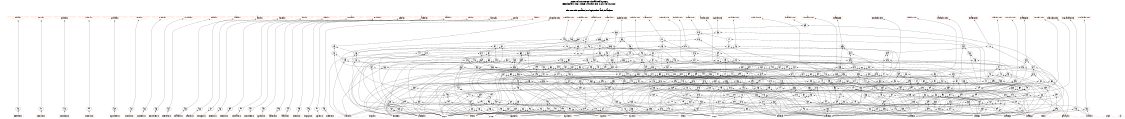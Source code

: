 # Network structure generated by ABC

digraph network {
size = "7.5,10";
center = true;
edge [dir = back];

{
  node [shape = plaintext];
  edge [style = invis];
  LevelTitle1 [label=""];
  LevelTitle2 [label=""];
  Level14 [label = ""];
  Level13 [label = ""];
  Level12 [label = ""];
  Level11 [label = ""];
  Level10 [label = ""];
  Level9 [label = ""];
  Level8 [label = ""];
  Level7 [label = ""];
  Level6 [label = ""];
  Level5 [label = ""];
  Level4 [label = ""];
  Level3 [label = ""];
  Level2 [label = ""];
  Level1 [label = ""];
  Level0 [label = ""];
  LevelTitle1 ->  LevelTitle2 ->  Level14 ->  Level13 ->  Level12 ->  Level11 ->  Level10 ->  Level9 ->  Level8 ->  Level7 ->  Level6 ->  Level5 ->  Level4 ->  Level3 ->  Level2 ->  Level1 ->  Level0;
}

{
  rank = same;
  LevelTitle1;
  title1 [shape=plaintext,
          fontsize=20,
          fontname = "Times-Roman",
          label="Network structure visualized by ABC\nBenchmark \"top\". Time was Thu Oct  8 20:19:13 2020. "
         ];
}

{
  rank = same;
  LevelTitle2;
  title2 [shape=plaintext,
          fontsize=18,
          fontname = "Times-Roman",
          label="The network contains 370 logic nodes and 29 latches.\n"
         ];
}

{
  rank = same;
  Level14;
  Node19 [label = "sefullihs1", shape = invtriangle, color = coral, fillcolor = coral];
  Node20 [label = "newtrhs1", shape = invtriangle, color = coral, fillcolor = coral];
  Node21 [label = "mode2hs1", shape = invtriangle, color = coral, fillcolor = coral];
  Node22 [label = "mode1hs1", shape = invtriangle, color = coral, fillcolor = coral];
  Node23 [label = "tgwhbufhs1", shape = invtriangle, color = coral, fillcolor = coral];
  Node24 [label = "rerttshs1", shape = invtriangle, color = coral, fillcolor = coral];
  Node25 [label = "mode0hs1", shape = invtriangle, color = coral, fillcolor = coral];
  Node26 [label = "rewhbufhs1", shape = invtriangle, color = coral, fillcolor = coral];
  Node27 [label = "sefullohs1", shape = invtriangle, color = coral, fillcolor = coral];
  Node28 [label = "loadihhs1", shape = invtriangle, color = coral, fillcolor = coral];
  Node29 [label = "actrths1", shape = invtriangle, color = coral, fillcolor = coral];
  Node30 [label = "dumpihs1", shape = invtriangle, color = coral, fillcolor = coral];
  Node31 [label = "lxhinhs1", shape = invtriangle, color = coral, fillcolor = coral];
  Node32 [label = "shftorhs1", shape = invtriangle, color = coral, fillcolor = coral];
  Node33 [label = "seoutavhs1", shape = invtriangle, color = coral, fillcolor = coral];
  Node34 [label = "newlinehs1", shape = invtriangle, color = coral, fillcolor = coral];
  Node35 [label = "gobmhs1", shape = invtriangle, color = coral, fillcolor = coral];
  Node36 [label = "actbmhs1", shape = invtriangle, color = coral, fillcolor = coral];
  Node37 [label = "loadohhs1", shape = invtriangle, color = coral, fillcolor = coral];
  Node38 [label = "txhinhs1", shape = invtriangle, color = coral, fillcolor = coral];
  Node39 [label = "ldproghs1", shape = invtriangle, color = coral, fillcolor = coral];
  Node40 [label = "gorths1", shape = invtriangle, color = coral, fillcolor = coral];
  Node41 [label = "shftirhs1", shape = invtriangle, color = coral, fillcolor = coral];
  Node43 [label = "nactrths1L_in", shape = box, color = coral, fillcolor = coral];
  Node46 [label = "nshftirhs1L_in", shape = box, color = coral, fillcolor = coral];
  Node49 [label = "ndumpihs1L_in", shape = box, color = coral, fillcolor = coral];
  Node52 [label = "nstate_0L_in", shape = box, color = coral, fillcolor = coral];
  Node55 [label = "nlxhinhs1L_in", shape = box, color = coral, fillcolor = coral];
  Node58 [label = "nldproghs1L_in", shape = box, color = coral, fillcolor = coral];
  Node61 [label = "nstate_1L_in", shape = box, color = coral, fillcolor = coral];
  Node64 [label = "ntxhinhs1L_in", shape = box, color = coral, fillcolor = coral];
  Node67 [label = "nstate_2L_in", shape = box, color = coral, fillcolor = coral];
  Node70 [label = "nstate_3L_in", shape = box, color = coral, fillcolor = coral];
  Node73 [label = "nstate_4L_in", shape = box, color = coral, fillcolor = coral];
  Node76 [label = "nstate_5L_in", shape = box, color = coral, fillcolor = coral];
  Node79 [label = "nloadohhs1L_in", shape = box, color = coral, fillcolor = coral];
  Node82 [label = "nnewtrhs1L_in", shape = box, color = coral, fillcolor = coral];
  Node85 [label = "nrerttshs1L_in", shape = box, color = coral, fillcolor = coral];
  Node88 [label = "nseoutavhs1L_in", shape = box, color = coral, fillcolor = coral];
  Node91 [label = "nmode0hs1L_in", shape = box, color = coral, fillcolor = coral];
  Node94 [label = "nloadihhs1L_in", shape = box, color = coral, fillcolor = coral];
  Node97 [label = "nmode1hs1L_in", shape = box, color = coral, fillcolor = coral];
  Node100 [label = "nsefullihs1L_in", shape = box, color = coral, fillcolor = coral];
  Node103 [label = "ngobmhs1L_in", shape = box, color = coral, fillcolor = coral];
  Node106 [label = "nmode2hs1L_in", shape = box, color = coral, fillcolor = coral];
  Node109 [label = "nsefullohs1L_in", shape = box, color = coral, fillcolor = coral];
  Node112 [label = "ngorths1L_in", shape = box, color = coral, fillcolor = coral];
  Node115 [label = "nnewlinehs1L_in", shape = box, color = coral, fillcolor = coral];
  Node118 [label = "nrewhbufhs1L_in", shape = box, color = coral, fillcolor = coral];
  Node121 [label = "nactbmhs1L_in", shape = box, color = coral, fillcolor = coral];
  Node124 [label = "nshftorhs1L_in", shape = box, color = coral, fillcolor = coral];
  Node127 [label = "ntgwhbufhs1L_in", shape = box, color = coral, fillcolor = coral];
}

{
  rank = same;
  Level13;
  Node389 [label = "389\n", shape = ellipse];
}

{
  rank = same;
  Level12;
  Node275 [label = "275\n", shape = ellipse];
  Node388 [label = "388\n", shape = ellipse];
  Node456 [label = "456\n", shape = ellipse];
}

{
  rank = same;
  Level11;
  Node217 [label = "217\n", shape = ellipse];
  Node273 [label = "273\n", shape = ellipse];
  Node274 [label = "274\n", shape = ellipse];
  Node333 [label = "333\n", shape = ellipse];
  Node387 [label = "387\n", shape = ellipse];
  Node414 [label = "414\n", shape = ellipse];
  Node425 [label = "425\n", shape = ellipse];
  Node433 [label = "433\n", shape = ellipse];
  Node445 [label = "445\n", shape = ellipse];
  Node453 [label = "453\n", shape = ellipse];
}

{
  rank = same;
  Level10;
  Node169 [label = "169\n", shape = ellipse];
  Node215 [label = "215\n", shape = ellipse];
  Node240 [label = "240\n", shape = ellipse];
  Node257 [label = "257\n", shape = ellipse];
  Node263 [label = "263\n", shape = ellipse];
  Node310 [label = "310\n", shape = ellipse];
  Node325 [label = "325\n", shape = ellipse];
  Node355 [label = "355\n", shape = ellipse];
  Node371 [label = "371\n", shape = ellipse];
  Node410 [label = "410\n", shape = ellipse];
  Node424 [label = "424\n", shape = ellipse];
  Node432 [label = "432\n", shape = ellipse];
  Node444 [label = "444\n", shape = ellipse];
  Node448 [label = "448\n", shape = ellipse];
  Node461 [label = "461\n", shape = ellipse];
  Node469 [label = "469\n", shape = ellipse];
}

{
  rank = same;
  Level9;
  Node161 [label = "161\n", shape = ellipse];
  Node168 [label = "168\n", shape = ellipse];
  Node210 [label = "210\n", shape = ellipse];
  Node216 [label = "216\n", shape = ellipse];
  Node239 [label = "239\n", shape = ellipse];
  Node252 [label = "252\n", shape = ellipse];
  Node262 [label = "262\n", shape = ellipse];
  Node293 [label = "293\n", shape = ellipse];
  Node309 [label = "309\n", shape = ellipse];
  Node324 [label = "324\n", shape = ellipse];
  Node332 [label = "332\n", shape = ellipse];
  Node354 [label = "354\n", shape = ellipse];
  Node365 [label = "365\n", shape = ellipse];
  Node370 [label = "370\n", shape = ellipse];
  Node427 [label = "427\n", shape = ellipse];
  Node431 [label = "431\n", shape = ellipse];
  Node436 [label = "436\n", shape = ellipse];
  Node447 [label = "447\n", shape = ellipse];
  Node460 [label = "460\n", shape = ellipse];
  Node468 [label = "468\n", shape = ellipse];
}

{
  rank = same;
  Level8;
  Node159 [label = "159\n", shape = ellipse];
  Node167 [label = "167\n", shape = ellipse];
  Node189 [label = "189\n", shape = ellipse];
  Node207 [label = "207\n", shape = ellipse];
  Node226 [label = "226\n", shape = ellipse];
  Node238 [label = "238\n", shape = ellipse];
  Node246 [label = "246\n", shape = ellipse];
  Node261 [label = "261\n", shape = ellipse];
  Node272 [label = "272\n", shape = ellipse];
  Node292 [label = "292\n", shape = ellipse];
  Node308 [label = "308\n", shape = ellipse];
  Node315 [label = "315\n", shape = ellipse];
  Node323 [label = "323\n", shape = ellipse];
  Node331 [label = "331\n", shape = ellipse];
  Node343 [label = "343\n", shape = ellipse];
  Node359 [label = "359\n", shape = ellipse];
  Node369 [label = "369\n", shape = ellipse];
  Node381 [label = "381\n", shape = ellipse];
  Node413 [label = "413\n", shape = ellipse];
  Node420 [label = "420\n", shape = ellipse];
  Node423 [label = "423\n", shape = ellipse];
  Node426 [label = "426\n", shape = ellipse];
  Node430 [label = "430\n", shape = ellipse];
  Node435 [label = "435\n", shape = ellipse];
  Node443 [label = "443\n", shape = ellipse];
  Node446 [label = "446\n", shape = ellipse];
  Node452 [label = "452\n", shape = ellipse];
  Node457 [label = "457\n", shape = ellipse];
  Node465 [label = "465\n", shape = ellipse];
}

{
  rank = same;
  Level7;
  Node150 [label = "150\n", shape = ellipse];
  Node158 [label = "158\n", shape = ellipse];
  Node166 [label = "166\n", shape = ellipse];
  Node188 [label = "188\n", shape = ellipse];
  Node199 [label = "199\n", shape = ellipse];
  Node206 [label = "206\n", shape = ellipse];
  Node223 [label = "223\n", shape = ellipse];
  Node237 [label = "237\n", shape = ellipse];
  Node245 [label = "245\n", shape = ellipse];
  Node260 [label = "260\n", shape = ellipse];
  Node267 [label = "267\n", shape = ellipse];
  Node279 [label = "279\n", shape = ellipse];
  Node284 [label = "284\n", shape = ellipse];
  Node291 [label = "291\n", shape = ellipse];
  Node301 [label = "301\n", shape = ellipse];
  Node314 [label = "314\n", shape = ellipse];
  Node328 [label = "328\n", shape = ellipse];
  Node337 [label = "337\n", shape = ellipse];
  Node342 [label = "342\n", shape = ellipse];
  Node353 [label = "353\n", shape = ellipse];
  Node358 [label = "358\n", shape = ellipse];
  Node364 [label = "364\n", shape = ellipse];
  Node367 [label = "367\n", shape = ellipse];
  Node368 [label = "368\n", shape = ellipse];
  Node380 [label = "380\n", shape = ellipse];
  Node400 [label = "400\n", shape = ellipse];
  Node409 [label = "409\n", shape = ellipse];
  Node422 [label = "422\n", shape = ellipse];
  Node429 [label = "429\n", shape = ellipse];
  Node434 [label = "434\n", shape = ellipse];
  Node442 [label = "442\n", shape = ellipse];
  Node451 [label = "451\n", shape = ellipse];
  Node464 [label = "464\n", shape = ellipse];
  Node474 [label = "474\n", shape = ellipse];
}

{
  rank = same;
  Level6;
  Node149 [label = "149\n", shape = ellipse];
  Node152 [label = "152\n", shape = ellipse];
  Node157 [label = "157\n", shape = ellipse];
  Node177 [label = "177\n", shape = ellipse];
  Node186 [label = "186\n", shape = ellipse];
  Node198 [label = "198\n", shape = ellipse];
  Node205 [label = "205\n", shape = ellipse];
  Node222 [label = "222\n", shape = ellipse];
  Node236 [label = "236\n", shape = ellipse];
  Node244 [label = "244\n", shape = ellipse];
  Node256 [label = "256\n", shape = ellipse];
  Node259 [label = "259\n", shape = ellipse];
  Node265 [label = "265\n", shape = ellipse];
  Node271 [label = "271\n", shape = ellipse];
  Node278 [label = "278\n", shape = ellipse];
  Node283 [label = "283\n", shape = ellipse];
  Node287 [label = "287\n", shape = ellipse];
  Node298 [label = "298\n", shape = ellipse];
  Node299 [label = "299\n", shape = ellipse];
  Node300 [label = "300\n", shape = ellipse];
  Node307 [label = "307\n", shape = ellipse];
  Node313 [label = "313\n", shape = ellipse];
  Node321 [label = "321\n", shape = ellipse];
  Node335 [label = "335\n", shape = ellipse];
  Node341 [label = "341\n", shape = ellipse];
  Node345 [label = "345\n", shape = ellipse];
  Node347 [label = "347\n", shape = ellipse];
  Node352 [label = "352\n", shape = ellipse];
  Node363 [label = "363\n", shape = ellipse];
  Node366 [label = "366\n", shape = ellipse];
  Node377 [label = "377\n", shape = ellipse];
  Node379 [label = "379\n", shape = ellipse];
  Node397 [label = "397\n", shape = ellipse];
  Node399 [label = "399\n", shape = ellipse];
  Node408 [label = "408\n", shape = ellipse];
  Node418 [label = "418\n", shape = ellipse];
  Node419 [label = "419\n", shape = ellipse];
  Node421 [label = "421\n", shape = ellipse];
  Node428 [label = "428\n", shape = ellipse];
  Node441 [label = "441\n", shape = ellipse];
  Node449 [label = "449\n", shape = ellipse];
  Node459 [label = "459\n", shape = ellipse];
  Node463 [label = "463\n", shape = ellipse];
  Node472 [label = "472\n", shape = ellipse];
  Node473 [label = "473\n", shape = ellipse];
}

{
  rank = same;
  Level5;
  Node137 [label = "137\n", shape = ellipse];
  Node148 [label = "148\n", shape = ellipse];
  Node151 [label = "151\n", shape = ellipse];
  Node156 [label = "156\n", shape = ellipse];
  Node175 [label = "175\n", shape = ellipse];
  Node182 [label = "182\n", shape = ellipse];
  Node197 [label = "197\n", shape = ellipse];
  Node204 [label = "204\n", shape = ellipse];
  Node214 [label = "214\n", shape = ellipse];
  Node221 [label = "221\n", shape = ellipse];
  Node235 [label = "235\n", shape = ellipse];
  Node243 [label = "243\n", shape = ellipse];
  Node251 [label = "251\n", shape = ellipse];
  Node255 [label = "255\n", shape = ellipse];
  Node258 [label = "258\n", shape = ellipse];
  Node270 [label = "270\n", shape = ellipse];
  Node277 [label = "277\n", shape = ellipse];
  Node285 [label = "285\n", shape = ellipse];
  Node290 [label = "290\n", shape = ellipse];
  Node295 [label = "295\n", shape = ellipse];
  Node302 [label = "302\n", shape = ellipse];
  Node312 [label = "312\n", shape = ellipse];
  Node320 [label = "320\n", shape = ellipse];
  Node326 [label = "326\n", shape = ellipse];
  Node334 [label = "334\n", shape = ellipse];
  Node340 [label = "340\n", shape = ellipse];
  Node344 [label = "344\n", shape = ellipse];
  Node346 [label = "346\n", shape = ellipse];
  Node351 [label = "351\n", shape = ellipse];
  Node362 [label = "362\n", shape = ellipse];
  Node376 [label = "376\n", shape = ellipse];
  Node378 [label = "378\n", shape = ellipse];
  Node386 [label = "386\n", shape = ellipse];
  Node393 [label = "393\n", shape = ellipse];
  Node395 [label = "395\n", shape = ellipse];
  Node396 [label = "396\n", shape = ellipse];
  Node398 [label = "398\n", shape = ellipse];
  Node407 [label = "407\n", shape = ellipse];
  Node415 [label = "415\n", shape = ellipse];
  Node417 [label = "417\n", shape = ellipse];
  Node439 [label = "439\n", shape = ellipse];
  Node440 [label = "440\n", shape = ellipse];
  Node455 [label = "455\n", shape = ellipse];
  Node458 [label = "458\n", shape = ellipse];
  Node467 [label = "467\n", shape = ellipse];
  Node471 [label = "471\n", shape = ellipse];
}

{
  rank = same;
  Level4;
  Node133 [label = "133\n", shape = ellipse];
  Node143 [label = "143\n", shape = ellipse];
  Node147 [label = "147\n", shape = ellipse];
  Node153 [label = "153\n", shape = ellipse];
  Node174 [label = "174\n", shape = ellipse];
  Node181 [label = "181\n", shape = ellipse];
  Node195 [label = "195\n", shape = ellipse];
  Node202 [label = "202\n", shape = ellipse];
  Node213 [label = "213\n", shape = ellipse];
  Node218 [label = "218\n", shape = ellipse];
  Node220 [label = "220\n", shape = ellipse];
  Node229 [label = "229\n", shape = ellipse];
  Node233 [label = "233\n", shape = ellipse];
  Node234 [label = "234\n", shape = ellipse];
  Node250 [label = "250\n", shape = ellipse];
  Node254 [label = "254\n", shape = ellipse];
  Node269 [label = "269\n", shape = ellipse];
  Node289 [label = "289\n", shape = ellipse];
  Node294 [label = "294\n", shape = ellipse];
  Node306 [label = "306\n", shape = ellipse];
  Node319 [label = "319\n", shape = ellipse];
  Node330 [label = "330\n", shape = ellipse];
  Node336 [label = "336\n", shape = ellipse];
  Node339 [label = "339\n", shape = ellipse];
  Node350 [label = "350\n", shape = ellipse];
  Node372 [label = "372\n", shape = ellipse];
  Node375 [label = "375\n", shape = ellipse];
  Node385 [label = "385\n", shape = ellipse];
  Node406 [label = "406\n", shape = ellipse];
  Node412 [label = "412\n", shape = ellipse];
  Node416 [label = "416\n", shape = ellipse];
  Node438 [label = "438\n", shape = ellipse];
  Node454 [label = "454\n", shape = ellipse];
  Node470 [label = "470\n", shape = ellipse];
}

{
  rank = same;
  Level3;
  Node131 [label = "131\n", shape = ellipse];
  Node136 [label = "136\n", shape = ellipse];
  Node141 [label = "141\n", shape = ellipse];
  Node145 [label = "145\n", shape = ellipse];
  Node172 [label = "172\n", shape = ellipse];
  Node173 [label = "173\n", shape = ellipse];
  Node180 [label = "180\n", shape = ellipse];
  Node194 [label = "194\n", shape = ellipse];
  Node201 [label = "201\n", shape = ellipse];
  Node212 [label = "212\n", shape = ellipse];
  Node228 [label = "228\n", shape = ellipse];
  Node232 [label = "232\n", shape = ellipse];
  Node242 [label = "242\n", shape = ellipse];
  Node249 [label = "249\n", shape = ellipse];
  Node266 [label = "266\n", shape = ellipse];
  Node288 [label = "288\n", shape = ellipse];
  Node297 [label = "297\n", shape = ellipse];
  Node305 [label = "305\n", shape = ellipse];
  Node311 [label = "311\n", shape = ellipse];
  Node318 [label = "318\n", shape = ellipse];
  Node329 [label = "329\n", shape = ellipse];
  Node338 [label = "338\n", shape = ellipse];
  Node349 [label = "349\n", shape = ellipse];
  Node373 [label = "373\n", shape = ellipse];
  Node374 [label = "374\n", shape = ellipse];
  Node384 [label = "384\n", shape = ellipse];
  Node392 [label = "392\n", shape = ellipse];
  Node405 [label = "405\n", shape = ellipse];
  Node411 [label = "411\n", shape = ellipse];
  Node437 [label = "437\n", shape = ellipse];
  Node466 [label = "466\n", shape = ellipse];
}

{
  rank = same;
  Level2;
  Node130 [label = "130\n", shape = ellipse];
  Node134 [label = "134\n", shape = ellipse];
  Node139 [label = "139\n", shape = ellipse];
  Node140 [label = "140\n", shape = ellipse];
  Node144 [label = "144\n", shape = ellipse];
  Node155 [label = "155\n", shape = ellipse];
  Node164 [label = "164\n", shape = ellipse];
  Node171 [label = "171\n", shape = ellipse];
  Node179 [label = "179\n", shape = ellipse];
  Node185 [label = "185\n", shape = ellipse];
  Node187 [label = "187\n", shape = ellipse];
  Node191 [label = "191\n", shape = ellipse];
  Node193 [label = "193\n", shape = ellipse];
  Node200 [label = "200\n", shape = ellipse];
  Node209 [label = "209\n", shape = ellipse];
  Node211 [label = "211\n", shape = ellipse];
  Node225 [label = "225\n", shape = ellipse];
  Node227 [label = "227\n", shape = ellipse];
  Node231 [label = "231\n", shape = ellipse];
  Node248 [label = "248\n", shape = ellipse];
  Node264 [label = "264\n", shape = ellipse];
  Node282 [label = "282\n", shape = ellipse];
  Node304 [label = "304\n", shape = ellipse];
  Node316 [label = "316\n", shape = ellipse];
  Node317 [label = "317\n", shape = ellipse];
  Node322 [label = "322\n", shape = ellipse];
  Node327 [label = "327\n", shape = ellipse];
  Node357 [label = "357\n", shape = ellipse];
  Node360 [label = "360\n", shape = ellipse];
  Node361 [label = "361\n", shape = ellipse];
  Node382 [label = "382\n", shape = ellipse];
  Node383 [label = "383\n", shape = ellipse];
  Node391 [label = "391\n", shape = ellipse];
  Node394 [label = "394\n", shape = ellipse];
  Node403 [label = "403\n", shape = ellipse];
  Node404 [label = "404\n", shape = ellipse];
  Node450 [label = "450\n", shape = ellipse];
}

{
  rank = same;
  Level1;
  Node129 [label = "129\n", shape = ellipse];
  Node132 [label = "132\n", shape = ellipse];
  Node135 [label = "135\n", shape = ellipse];
  Node138 [label = "138\n", shape = ellipse];
  Node142 [label = "142\n", shape = ellipse];
  Node146 [label = "146\n", shape = ellipse];
  Node154 [label = "154\n", shape = ellipse];
  Node160 [label = "160\n", shape = ellipse];
  Node162 [label = "162\n", shape = ellipse];
  Node163 [label = "163\n", shape = ellipse];
  Node165 [label = "165\n", shape = ellipse];
  Node170 [label = "170\n", shape = ellipse];
  Node176 [label = "176\n", shape = ellipse];
  Node178 [label = "178\n", shape = ellipse];
  Node183 [label = "183\n", shape = ellipse];
  Node184 [label = "184\n", shape = ellipse];
  Node190 [label = "190\n", shape = ellipse];
  Node192 [label = "192\n", shape = ellipse];
  Node196 [label = "196\n", shape = ellipse];
  Node203 [label = "203\n", shape = ellipse];
  Node208 [label = "208\n", shape = ellipse];
  Node219 [label = "219\n", shape = ellipse];
  Node224 [label = "224\n", shape = ellipse];
  Node230 [label = "230\n", shape = ellipse];
  Node241 [label = "241\n", shape = ellipse];
  Node247 [label = "247\n", shape = ellipse];
  Node253 [label = "253\n", shape = ellipse];
  Node268 [label = "268\n", shape = ellipse];
  Node276 [label = "276\n", shape = ellipse];
  Node280 [label = "280\n", shape = ellipse];
  Node281 [label = "281\n", shape = ellipse];
  Node286 [label = "286\n", shape = ellipse];
  Node296 [label = "296\n", shape = ellipse];
  Node303 [label = "303\n", shape = ellipse];
  Node348 [label = "348\n", shape = ellipse];
  Node356 [label = "356\n", shape = ellipse];
  Node390 [label = "390\n", shape = ellipse];
  Node401 [label = "401\n", shape = ellipse];
  Node402 [label = "402\n", shape = ellipse];
  Node462 [label = "462\n", shape = ellipse];
  Node475 [label = "475\n", shape = ellipse];
  Node476 [label = "476\n", shape = ellipse];
  Node477 [label = "477\n", shape = ellipse];
  Node478 [label = "478\n", shape = ellipse];
  Node479 [label = "479\n", shape = ellipse];
  Node480 [label = "480\n", shape = ellipse];
  Node481 [label = "481\n", shape = ellipse];
  Node482 [label = "482\n", shape = ellipse];
  Node483 [label = "483\n", shape = ellipse];
  Node484 [label = "484\n", shape = ellipse];
  Node485 [label = "485\n", shape = ellipse];
  Node486 [label = "486\n", shape = ellipse];
  Node487 [label = "487\n", shape = ellipse];
  Node488 [label = "488\n", shape = ellipse];
  Node489 [label = "489\n", shape = ellipse];
  Node490 [label = "490\n", shape = ellipse];
  Node491 [label = "491\n", shape = ellipse];
  Node492 [label = "492\n", shape = ellipse];
  Node493 [label = "493\n", shape = ellipse];
  Node494 [label = "494\n", shape = ellipse];
  Node495 [label = "495\n", shape = ellipse];
  Node496 [label = "496\n", shape = ellipse];
  Node497 [label = "497\n", shape = ellipse];
  Node498 [label = "498\n", shape = ellipse];
}

{
  rank = same;
  Level0;
  Node1 [label = "clock", shape = triangle, color = coral, fillcolor = coral];
  Node2 [label = "rdy1bmhs1", shape = triangle, color = coral, fillcolor = coral];
  Node3 [label = "fullihs1", shape = triangle, color = coral, fillcolor = coral];
  Node4 [label = "rdy2bmhs1", shape = triangle, color = coral, fillcolor = coral];
  Node5 [label = "ck", shape = triangle, color = coral, fillcolor = coral];
  Node6 [label = "wantbmhs1", shape = triangle, color = coral, fillcolor = coral];
  Node7 [label = "outpuths1", shape = triangle, color = coral, fillcolor = coral];
  Node8 [label = "wantrths1", shape = triangle, color = coral, fillcolor = coral];
  Node9 [label = "outavhs1", shape = triangle, color = coral, fillcolor = coral];
  Node10 [label = "tparrayhs1", shape = triangle, color = coral, fillcolor = coral];
  Node11 [label = "fullohs1", shape = triangle, color = coral, fillcolor = coral];
  Node12 [label = "prog_0", shape = triangle, color = coral, fillcolor = coral];
  Node13 [label = "prog_1", shape = triangle, color = coral, fillcolor = coral];
  Node14 [label = "prog_2", shape = triangle, color = coral, fillcolor = coral];
  Node15 [label = "rttshs1", shape = triangle, color = coral, fillcolor = coral];
  Node16 [label = "indonehs1", shape = triangle, color = coral, fillcolor = coral];
  Node17 [label = "rdy1rths1", shape = triangle, color = coral, fillcolor = coral];
  Node18 [label = "rdy2rths1", shape = triangle, color = coral, fillcolor = coral];
  Node44 [label = "nactrths1L", shape = box, color = coral, fillcolor = coral];
  Node47 [label = "nshftirhs1L", shape = box, color = coral, fillcolor = coral];
  Node50 [label = "ndumpihs1L", shape = box, color = coral, fillcolor = coral];
  Node53 [label = "nstate_0L", shape = box, color = coral, fillcolor = coral];
  Node56 [label = "nlxhinhs1L", shape = box, color = coral, fillcolor = coral];
  Node59 [label = "nldproghs1L", shape = box, color = coral, fillcolor = coral];
  Node62 [label = "nstate_1L", shape = box, color = coral, fillcolor = coral];
  Node65 [label = "ntxhinhs1L", shape = box, color = coral, fillcolor = coral];
  Node68 [label = "nstate_2L", shape = box, color = coral, fillcolor = coral];
  Node71 [label = "nstate_3L", shape = box, color = coral, fillcolor = coral];
  Node74 [label = "nstate_4L", shape = box, color = coral, fillcolor = coral];
  Node77 [label = "nstate_5L", shape = box, color = coral, fillcolor = coral];
  Node80 [label = "nloadohhs1L", shape = box, color = coral, fillcolor = coral];
  Node83 [label = "nnewtrhs1L", shape = box, color = coral, fillcolor = coral];
  Node86 [label = "nrerttshs1L", shape = box, color = coral, fillcolor = coral];
  Node89 [label = "nseoutavhs1L", shape = box, color = coral, fillcolor = coral];
  Node92 [label = "nmode0hs1L", shape = box, color = coral, fillcolor = coral];
  Node95 [label = "nloadihhs1L", shape = box, color = coral, fillcolor = coral];
  Node98 [label = "nmode1hs1L", shape = box, color = coral, fillcolor = coral];
  Node101 [label = "nsefullihs1L", shape = box, color = coral, fillcolor = coral];
  Node104 [label = "ngobmhs1L", shape = box, color = coral, fillcolor = coral];
  Node107 [label = "nmode2hs1L", shape = box, color = coral, fillcolor = coral];
  Node110 [label = "nsefullohs1L", shape = box, color = coral, fillcolor = coral];
  Node113 [label = "ngorths1L", shape = box, color = coral, fillcolor = coral];
  Node116 [label = "nnewlinehs1L", shape = box, color = coral, fillcolor = coral];
  Node119 [label = "nrewhbufhs1L", shape = box, color = coral, fillcolor = coral];
  Node122 [label = "nactbmhs1L", shape = box, color = coral, fillcolor = coral];
  Node125 [label = "nshftorhs1L", shape = box, color = coral, fillcolor = coral];
  Node128 [label = "ntgwhbufhs1L", shape = box, color = coral, fillcolor = coral];
}

title1 -> title2 [style = invis];
title2 -> Node19 [style = invis];
title2 -> Node20 [style = invis];
title2 -> Node21 [style = invis];
title2 -> Node22 [style = invis];
title2 -> Node23 [style = invis];
title2 -> Node24 [style = invis];
title2 -> Node25 [style = invis];
title2 -> Node26 [style = invis];
title2 -> Node27 [style = invis];
title2 -> Node28 [style = invis];
title2 -> Node29 [style = invis];
title2 -> Node30 [style = invis];
title2 -> Node31 [style = invis];
title2 -> Node32 [style = invis];
title2 -> Node33 [style = invis];
title2 -> Node34 [style = invis];
title2 -> Node35 [style = invis];
title2 -> Node36 [style = invis];
title2 -> Node37 [style = invis];
title2 -> Node38 [style = invis];
title2 -> Node39 [style = invis];
title2 -> Node40 [style = invis];
title2 -> Node41 [style = invis];
title2 -> Node43 [style = invis];
title2 -> Node46 [style = invis];
title2 -> Node49 [style = invis];
title2 -> Node52 [style = invis];
title2 -> Node55 [style = invis];
title2 -> Node58 [style = invis];
title2 -> Node61 [style = invis];
title2 -> Node64 [style = invis];
title2 -> Node67 [style = invis];
title2 -> Node70 [style = invis];
title2 -> Node73 [style = invis];
title2 -> Node76 [style = invis];
title2 -> Node79 [style = invis];
title2 -> Node82 [style = invis];
title2 -> Node85 [style = invis];
title2 -> Node88 [style = invis];
title2 -> Node91 [style = invis];
title2 -> Node94 [style = invis];
title2 -> Node97 [style = invis];
title2 -> Node100 [style = invis];
title2 -> Node103 [style = invis];
title2 -> Node106 [style = invis];
title2 -> Node109 [style = invis];
title2 -> Node112 [style = invis];
title2 -> Node115 [style = invis];
title2 -> Node118 [style = invis];
title2 -> Node121 [style = invis];
title2 -> Node124 [style = invis];
title2 -> Node127 [style = invis];
Node19 -> Node20 [style = invis];
Node20 -> Node21 [style = invis];
Node21 -> Node22 [style = invis];
Node22 -> Node23 [style = invis];
Node23 -> Node24 [style = invis];
Node24 -> Node25 [style = invis];
Node25 -> Node26 [style = invis];
Node26 -> Node27 [style = invis];
Node27 -> Node28 [style = invis];
Node28 -> Node29 [style = invis];
Node29 -> Node30 [style = invis];
Node30 -> Node31 [style = invis];
Node31 -> Node32 [style = invis];
Node32 -> Node33 [style = invis];
Node33 -> Node34 [style = invis];
Node34 -> Node35 [style = invis];
Node35 -> Node36 [style = invis];
Node36 -> Node37 [style = invis];
Node37 -> Node38 [style = invis];
Node38 -> Node39 [style = invis];
Node39 -> Node40 [style = invis];
Node40 -> Node41 [style = invis];
Node19 -> Node476 [style = solid];
Node20 -> Node477 [style = solid];
Node21 -> Node478 [style = solid];
Node22 -> Node479 [style = solid];
Node23 -> Node480 [style = solid];
Node24 -> Node481 [style = solid];
Node25 -> Node482 [style = solid];
Node26 -> Node483 [style = solid];
Node27 -> Node484 [style = solid];
Node28 -> Node485 [style = solid];
Node29 -> Node486 [style = solid];
Node30 -> Node487 [style = solid];
Node31 -> Node488 [style = solid];
Node32 -> Node489 [style = solid];
Node33 -> Node490 [style = solid];
Node34 -> Node491 [style = solid];
Node35 -> Node492 [style = solid];
Node36 -> Node493 [style = solid];
Node37 -> Node494 [style = solid];
Node38 -> Node495 [style = solid];
Node39 -> Node496 [style = solid];
Node40 -> Node497 [style = solid];
Node41 -> Node498 [style = solid];
Node43 -> Node150 [style = solid];
Node46 -> Node152 [style = solid];
Node49 -> Node169 [style = solid];
Node52 -> Node217 [style = solid];
Node55 -> Node240 [style = solid];
Node58 -> Node242 [style = solid];
Node61 -> Node275 [style = solid];
Node64 -> Node293 [style = solid];
Node67 -> Node310 [style = solid];
Node70 -> Node315 [style = solid];
Node73 -> Node333 [style = solid];
Node76 -> Node355 [style = solid];
Node79 -> Node389 [style = solid];
Node82 -> Node393 [style = solid];
Node85 -> Node350 [style = solid];
Node88 -> Node394 [style = solid];
Node91 -> Node400 [style = solid];
Node94 -> Node414 [style = solid];
Node97 -> Node418 [style = solid];
Node100 -> Node425 [style = solid];
Node103 -> Node433 [style = solid];
Node106 -> Node133 [style = solid];
Node109 -> Node445 [style = solid];
Node112 -> Node456 [style = solid];
Node115 -> Node461 [style = solid];
Node118 -> Node462 [style = solid];
Node121 -> Node469 [style = solid];
Node124 -> Node474 [style = solid];
Node127 -> Node475 [style = solid];
Node129 -> Node71 [style = solid];
Node129 -> Node77 [style = solid];
Node130 -> Node68 [style = solid];
Node130 -> Node129 [style = solid];
Node131 -> Node62 [style = solid];
Node131 -> Node130 [style = solid];
Node132 -> Node53 [style = solid];
Node132 -> Node74 [style = solid];
Node133 -> Node131 [style = solid];
Node133 -> Node132 [style = solid];
Node134 -> Node68 [style = solid];
Node134 -> Node129 [style = solid];
Node135 -> Node53 [style = solid];
Node135 -> Node62 [style = solid];
Node136 -> Node134 [style = solid];
Node136 -> Node135 [style = solid];
Node137 -> Node133 [style = solid];
Node137 -> Node136 [style = solid];
Node138 -> Node53 [style = solid];
Node138 -> Node62 [style = solid];
Node139 -> Node14 [style = solid];
Node139 -> Node138 [style = solid];
Node140 -> Node74 [style = solid];
Node140 -> Node129 [style = solid];
Node141 -> Node139 [style = solid];
Node141 -> Node140 [style = solid];
Node142 -> Node12 [style = solid];
Node142 -> Node68 [style = solid];
Node143 -> Node141 [style = solid];
Node143 -> Node142 [style = solid];
Node144 -> Node71 [style = solid];
Node144 -> Node135 [style = solid];
Node145 -> Node74 [style = solid];
Node145 -> Node144 [style = solid];
Node146 -> Node14 [style = solid];
Node146 -> Node77 [style = solid];
Node147 -> Node145 [style = solid];
Node147 -> Node146 [style = solid];
Node148 -> Node12 [style = solid];
Node148 -> Node147 [style = solid];
Node149 -> Node143 [style = solid];
Node149 -> Node148 [style = solid];
Node150 -> Node137 [style = solid];
Node150 -> Node149 [style = solid];
Node151 -> Node68 [style = solid];
Node151 -> Node147 [style = solid];
Node152 -> Node133 [style = solid];
Node152 -> Node151 [style = solid];
Node153 -> Node14 [style = solid];
Node153 -> Node131 [style = solid];
Node154 -> Node3 [style = solid];
Node154 -> Node11 [style = solid];
Node155 -> Node74 [style = solid];
Node155 -> Node154 [style = solid];
Node156 -> Node153 [style = solid];
Node156 -> Node155 [style = solid];
Node157 -> Node53 [style = solid];
Node157 -> Node156 [style = solid];
Node158 -> Node18 [style = solid];
Node158 -> Node157 [style = solid];
Node159 -> Node8 [style = solid];
Node159 -> Node158 [style = solid];
Node160 -> Node6 [style = solid];
Node160 -> Node12 [style = solid];
Node161 -> Node159 [style = solid];
Node161 -> Node160 [style = solid];
Node162 -> Node12 [style = solid];
Node162 -> Node13 [style = solid];
Node163 -> Node12 [style = solid];
Node163 -> Node13 [style = solid];
Node164 -> Node162 [style = solid];
Node164 -> Node163 [style = solid];
Node165 -> Node4 [style = solid];
Node165 -> Node6 [style = solid];
Node166 -> Node8 [style = solid];
Node166 -> Node157 [style = solid];
Node167 -> Node165 [style = solid];
Node167 -> Node166 [style = solid];
Node168 -> Node164 [style = solid];
Node168 -> Node167 [style = solid];
Node169 -> Node161 [style = solid];
Node169 -> Node168 [style = solid];
Node170 -> Node11 [style = solid];
Node170 -> Node14 [style = solid];
Node171 -> Node3 [style = solid];
Node171 -> Node170 [style = solid];
Node172 -> Node74 [style = solid];
Node172 -> Node171 [style = solid];
Node173 -> Node53 [style = solid];
Node173 -> Node130 [style = solid];
Node174 -> Node62 [style = solid];
Node174 -> Node172 [style = solid];
Node175 -> Node173 [style = solid];
Node175 -> Node174 [style = solid];
Node176 -> Node17 [style = solid];
Node176 -> Node18 [style = solid];
Node177 -> Node175 [style = solid];
Node177 -> Node176 [style = solid];
Node178 -> Node14 [style = solid];
Node178 -> Node16 [style = solid];
Node179 -> Node14 [style = solid];
Node179 -> Node154 [style = solid];
Node180 -> Node178 [style = solid];
Node180 -> Node179 [style = solid];
Node181 -> Node74 [style = solid];
Node181 -> Node180 [style = solid];
Node182 -> Node68 [style = solid];
Node182 -> Node181 [style = solid];
Node183 -> Node14 [style = solid];
Node183 -> Node74 [style = solid];
Node184 -> Node2 [style = solid];
Node184 -> Node4 [style = solid];
Node185 -> Node183 [style = solid];
Node185 -> Node184 [style = solid];
Node186 -> Node182 [style = solid];
Node186 -> Node185 [style = solid];
Node187 -> Node129 [style = solid];
Node187 -> Node138 [style = solid];
Node188 -> Node186 [style = solid];
Node188 -> Node187 [style = solid];
Node189 -> Node177 [style = solid];
Node189 -> Node188 [style = solid];
Node190 -> Node2 [style = solid];
Node190 -> Node4 [style = solid];
Node191 -> Node12 [style = solid];
Node191 -> Node190 [style = solid];
Node192 -> Node17 [style = solid];
Node192 -> Node18 [style = solid];
Node193 -> Node12 [style = solid];
Node193 -> Node192 [style = solid];
Node194 -> Node191 [style = solid];
Node194 -> Node193 [style = solid];
Node195 -> Node14 [style = solid];
Node195 -> Node173 [style = solid];
Node196 -> Node62 [style = solid];
Node196 -> Node74 [style = solid];
Node197 -> Node195 [style = solid];
Node197 -> Node196 [style = solid];
Node198 -> Node11 [style = solid];
Node198 -> Node197 [style = solid];
Node199 -> Node194 [style = solid];
Node199 -> Node198 [style = solid];
Node200 -> Node53 [style = solid];
Node200 -> Node154 [style = solid];
Node201 -> Node184 [style = solid];
Node201 -> Node200 [style = solid];
Node202 -> Node71 [style = solid];
Node202 -> Node201 [style = solid];
Node203 -> Node74 [style = solid];
Node203 -> Node77 [style = solid];
Node204 -> Node62 [style = solid];
Node204 -> Node202 [style = solid];
Node205 -> Node203 [style = solid];
Node205 -> Node204 [style = solid];
Node206 -> Node68 [style = solid];
Node206 -> Node205 [style = solid];
Node207 -> Node199 [style = solid];
Node207 -> Node206 [style = solid];
Node208 -> Node2 [style = solid];
Node208 -> Node4 [style = solid];
Node209 -> Node6 [style = solid];
Node209 -> Node208 [style = solid];
Node210 -> Node159 [style = solid];
Node210 -> Node209 [style = solid];
Node211 -> Node74 [style = solid];
Node211 -> Node154 [style = solid];
Node212 -> Node130 [style = solid];
Node212 -> Node211 [style = solid];
Node213 -> Node53 [style = solid];
Node213 -> Node212 [style = solid];
Node214 -> Node62 [style = solid];
Node214 -> Node213 [style = solid];
Node215 -> Node210 [style = solid];
Node215 -> Node214 [style = solid];
Node216 -> Node189 [style = solid];
Node216 -> Node207 [style = solid];
Node217 -> Node215 [style = solid];
Node217 -> Node216 [style = solid];
Node218 -> Node14 [style = solid];
Node218 -> Node173 [style = solid];
Node219 -> Node3 [style = solid];
Node219 -> Node11 [style = solid];
Node220 -> Node12 [style = solid];
Node220 -> Node173 [style = solid];
Node221 -> Node219 [style = solid];
Node221 -> Node220 [style = solid];
Node222 -> Node218 [style = solid];
Node222 -> Node221 [style = solid];
Node223 -> Node18 [style = solid];
Node223 -> Node222 [style = solid];
Node224 -> Node53 [style = solid];
Node224 -> Node62 [style = solid];
Node225 -> Node203 [style = solid];
Node225 -> Node224 [style = solid];
Node226 -> Node223 [style = solid];
Node226 -> Node225 [style = solid];
Node227 -> Node71 [style = solid];
Node227 -> Node203 [style = solid];
Node228 -> Node68 [style = solid];
Node228 -> Node227 [style = solid];
Node229 -> Node53 [style = solid];
Node229 -> Node228 [style = solid];
Node230 -> Node68 [style = solid];
Node230 -> Node71 [style = solid];
Node231 -> Node196 [style = solid];
Node231 -> Node230 [style = solid];
Node232 -> Node14 [style = solid];
Node232 -> Node231 [style = solid];
Node233 -> Node53 [style = solid];
Node233 -> Node232 [style = solid];
Node234 -> Node12 [style = solid];
Node234 -> Node131 [style = solid];
Node235 -> Node219 [style = solid];
Node235 -> Node234 [style = solid];
Node236 -> Node153 [style = solid];
Node236 -> Node235 [style = solid];
Node237 -> Node4 [style = solid];
Node237 -> Node236 [style = solid];
Node238 -> Node233 [style = solid];
Node238 -> Node237 [style = solid];
Node239 -> Node226 [style = solid];
Node239 -> Node229 [style = solid];
Node240 -> Node238 [style = solid];
Node240 -> Node239 [style = solid];
Node241 -> Node68 [style = solid];
Node241 -> Node71 [style = solid];
Node242 -> Node225 [style = solid];
Node242 -> Node241 [style = solid];
Node243 -> Node3 [style = solid];
Node243 -> Node195 [style = solid];
Node244 -> Node11 [style = solid];
Node244 -> Node243 [style = solid];
Node245 -> Node196 [style = solid];
Node245 -> Node244 [style = solid];
Node246 -> Node194 [style = solid];
Node246 -> Node245 [style = solid];
Node247 -> Node53 [style = solid];
Node247 -> Node68 [style = solid];
Node248 -> Node203 [style = solid];
Node248 -> Node247 [style = solid];
Node249 -> Node62 [style = solid];
Node249 -> Node248 [style = solid];
Node250 -> Node71 [style = solid];
Node250 -> Node249 [style = solid];
Node251 -> Node16 [style = solid];
Node251 -> Node250 [style = solid];
Node252 -> Node246 [style = solid];
Node252 -> Node251 [style = solid];
Node253 -> Node17 [style = solid];
Node253 -> Node18 [style = solid];
Node254 -> Node68 [style = solid];
Node254 -> Node145 [style = solid];
Node255 -> Node253 [style = solid];
Node255 -> Node254 [style = solid];
Node256 -> Node214 [style = solid];
Node256 -> Node255 [style = solid];
Node257 -> Node252 [style = solid];
Node257 -> Node256 [style = solid];
Node258 -> Node17 [style = solid];
Node258 -> Node218 [style = solid];
Node259 -> Node155 [style = solid];
Node259 -> Node258 [style = solid];
Node260 -> Node62 [style = solid];
Node260 -> Node259 [style = solid];
Node261 -> Node158 [style = solid];
Node261 -> Node260 [style = solid];
Node262 -> Node165 [style = solid];
Node262 -> Node261 [style = solid];
Node263 -> Node167 [style = solid];
Node263 -> Node262 [style = solid];
Node264 -> Node183 [style = solid];
Node264 -> Node253 [style = solid];
Node265 -> Node182 [style = solid];
Node265 -> Node264 [style = solid];
Node266 -> Node77 [style = solid];
Node266 -> Node144 [style = solid];
Node267 -> Node265 [style = solid];
Node267 -> Node266 [style = solid];
Node268 -> Node2 [style = solid];
Node268 -> Node4 [style = solid];
Node269 -> Node53 [style = solid];
Node269 -> Node172 [style = solid];
Node270 -> Node131 [style = solid];
Node270 -> Node269 [style = solid];
Node271 -> Node268 [style = solid];
Node271 -> Node270 [style = solid];
Node272 -> Node267 [style = solid];
Node272 -> Node271 [style = solid];
Node273 -> Node263 [style = solid];
Node273 -> Node272 [style = solid];
Node274 -> Node229 [style = solid];
Node274 -> Node257 [style = solid];
Node275 -> Node273 [style = solid];
Node275 -> Node274 [style = solid];
Node276 -> Node11 [style = solid];
Node276 -> Node17 [style = solid];
Node277 -> Node220 [style = solid];
Node277 -> Node276 [style = solid];
Node278 -> Node14 [style = solid];
Node278 -> Node277 [style = solid];
Node279 -> Node229 [style = solid];
Node279 -> Node278 [style = solid];
Node280 -> Node12 [style = solid];
Node280 -> Node18 [style = solid];
Node281 -> Node2 [style = solid];
Node281 -> Node12 [style = solid];
Node282 -> Node280 [style = solid];
Node282 -> Node281 [style = solid];
Node283 -> Node243 [style = solid];
Node283 -> Node282 [style = solid];
Node284 -> Node225 [style = solid];
Node284 -> Node283 [style = solid];
Node285 -> Node12 [style = solid];
Node285 -> Node195 [style = solid];
Node286 -> Node4 [style = solid];
Node286 -> Node11 [style = solid];
Node287 -> Node285 [style = solid];
Node287 -> Node286 [style = solid];
Node288 -> Node74 [style = solid];
Node288 -> Node130 [style = solid];
Node289 -> Node2 [style = solid];
Node289 -> Node288 [style = solid];
Node290 -> Node53 [style = solid];
Node290 -> Node289 [style = solid];
Node291 -> Node287 [style = solid];
Node291 -> Node290 [style = solid];
Node292 -> Node279 [style = solid];
Node292 -> Node284 [style = solid];
Node293 -> Node291 [style = solid];
Node293 -> Node292 [style = solid];
Node294 -> Node77 [style = solid];
Node294 -> Node201 [style = solid];
Node295 -> Node231 [style = solid];
Node295 -> Node294 [style = solid];
Node296 -> Node15 [style = solid];
Node296 -> Node71 [style = solid];
Node297 -> Node248 [style = solid];
Node297 -> Node296 [style = solid];
Node298 -> Node295 [style = solid];
Node298 -> Node297 [style = solid];
Node299 -> Node175 [style = solid];
Node299 -> Node192 [style = solid];
Node300 -> Node190 [style = solid];
Node300 -> Node270 [style = solid];
Node301 -> Node299 [style = solid];
Node301 -> Node300 [style = solid];
Node302 -> Node62 [style = solid];
Node302 -> Node229 [style = solid];
Node303 -> Node53 [style = solid];
Node303 -> Node62 [style = solid];
Node304 -> Node224 [style = solid];
Node304 -> Node303 [style = solid];
Node305 -> Node134 [style = solid];
Node305 -> Node304 [style = solid];
Node306 -> Node16 [style = solid];
Node306 -> Node305 [style = solid];
Node307 -> Node302 [style = solid];
Node307 -> Node306 [style = solid];
Node308 -> Node298 [style = solid];
Node308 -> Node301 [style = solid];
Node309 -> Node307 [style = solid];
Node309 -> Node308 [style = solid];
Node310 -> Node249 [style = solid];
Node310 -> Node309 [style = solid];
Node311 -> Node138 [style = solid];
Node311 -> Node227 [style = solid];
Node312 -> Node10 [style = solid];
Node312 -> Node229 [style = solid];
Node313 -> Node311 [style = solid];
Node313 -> Node312 [style = solid];
Node314 -> Node250 [style = solid];
Node314 -> Node313 [style = solid];
Node315 -> Node206 [style = solid];
Node315 -> Node314 [style = solid];
Node316 -> Node18 [style = solid];
Node316 -> Node135 [style = solid];
Node317 -> Node4 [style = solid];
Node317 -> Node138 [style = solid];
Node318 -> Node316 [style = solid];
Node318 -> Node317 [style = solid];
Node319 -> Node129 [style = solid];
Node319 -> Node318 [style = solid];
Node320 -> Node305 [style = solid];
Node320 -> Node319 [style = solid];
Node321 -> Node74 [style = solid];
Node321 -> Node320 [style = solid];
Node322 -> Node6 [style = solid];
Node322 -> Node190 [style = solid];
Node323 -> Node158 [style = solid];
Node323 -> Node322 [style = solid];
Node324 -> Node12 [style = solid];
Node324 -> Node323 [style = solid];
Node325 -> Node321 [style = solid];
Node325 -> Node324 [style = solid];
Node326 -> Node16 [style = solid];
Node326 -> Node133 [style = solid];
Node327 -> Node8 [style = solid];
Node327 -> Node192 [style = solid];
Node328 -> Node157 [style = solid];
Node328 -> Node327 [style = solid];
Node329 -> Node4 [style = solid];
Node329 -> Node164 [style = solid];
Node330 -> Node322 [style = solid];
Node330 -> Node329 [style = solid];
Node331 -> Node328 [style = solid];
Node331 -> Node330 [style = solid];
Node332 -> Node326 [style = solid];
Node332 -> Node331 [style = solid];
Node333 -> Node325 [style = solid];
Node333 -> Node332 [style = solid];
Node334 -> Node187 [style = solid];
Node334 -> Node234 [style = solid];
Node335 -> Node184 [style = solid];
Node335 -> Node334 [style = solid];
Node336 -> Node14 [style = solid];
Node336 -> Node212 [style = solid];
Node337 -> Node335 [style = solid];
Node337 -> Node336 [style = solid];
Node338 -> Node183 [style = solid];
Node338 -> Node304 [style = solid];
Node339 -> Node129 [style = solid];
Node339 -> Node338 [style = solid];
Node340 -> Node220 [style = solid];
Node340 -> Node266 [style = solid];
Node341 -> Node253 [style = solid];
Node341 -> Node340 [style = solid];
Node342 -> Node339 [style = solid];
Node342 -> Node341 [style = solid];
Node343 -> Node337 [style = solid];
Node343 -> Node342 [style = solid];
Node344 -> Node53 [style = solid];
Node344 -> Node153 [style = solid];
Node345 -> Node305 [style = solid];
Node345 -> Node344 [style = solid];
Node346 -> Node17 [style = solid];
Node346 -> Node289 [style = solid];
Node347 -> Node213 [style = solid];
Node347 -> Node346 [style = solid];
Node348 -> Node13 [style = solid];
Node348 -> Node14 [style = solid];
Node349 -> Node62 [style = solid];
Node349 -> Node248 [style = solid];
Node350 -> Node296 [style = solid];
Node350 -> Node349 [style = solid];
Node351 -> Node348 [style = solid];
Node351 -> Node350 [style = solid];
Node352 -> Node133 [style = solid];
Node352 -> Node351 [style = solid];
Node353 -> Node347 [style = solid];
Node353 -> Node352 [style = solid];
Node354 -> Node343 [style = solid];
Node354 -> Node345 [style = solid];
Node355 -> Node353 [style = solid];
Node355 -> Node354 [style = solid];
Node356 -> Node17 [style = solid];
Node356 -> Node18 [style = solid];
Node357 -> Node253 [style = solid];
Node357 -> Node356 [style = solid];
Node358 -> Node12 [style = solid];
Node358 -> Node198 [style = solid];
Node359 -> Node357 [style = solid];
Node359 -> Node358 [style = solid];
Node360 -> Node184 [style = solid];
Node360 -> Node208 [style = solid];
Node361 -> Node53 [style = solid];
Node361 -> Node183 [style = solid];
Node362 -> Node234 [style = solid];
Node362 -> Node361 [style = solid];
Node363 -> Node360 [style = solid];
Node363 -> Node362 [style = solid];
Node364 -> Node11 [style = solid];
Node364 -> Node363 [style = solid];
Node365 -> Node359 [style = solid];
Node365 -> Node364 [style = solid];
Node366 -> Node156 [style = solid];
Node366 -> Node327 [style = solid];
Node367 -> Node190 [style = solid];
Node367 -> Node366 [style = solid];
Node368 -> Node18 [style = solid];
Node368 -> Node259 [style = solid];
Node369 -> Node166 [style = solid];
Node369 -> Node368 [style = solid];
Node370 -> Node6 [style = solid];
Node370 -> Node369 [style = solid];
Node371 -> Node367 [style = solid];
Node371 -> Node370 [style = solid];
Node372 -> Node3 [style = solid];
Node372 -> Node288 [style = solid];
Node373 -> Node17 [style = solid];
Node373 -> Node316 [style = solid];
Node374 -> Node2 [style = solid];
Node374 -> Node317 [style = solid];
Node375 -> Node373 [style = solid];
Node375 -> Node374 [style = solid];
Node376 -> Node372 [style = solid];
Node376 -> Node375 [style = solid];
Node377 -> Node170 [style = solid];
Node377 -> Node376 [style = solid];
Node378 -> Node2 [style = solid];
Node378 -> Node372 [style = solid];
Node379 -> Node303 [style = solid];
Node379 -> Node378 [style = solid];
Node380 -> Node276 [style = solid];
Node380 -> Node379 [style = solid];
Node381 -> Node377 [style = solid];
Node381 -> Node380 [style = solid];
Node382 -> Node68 [style = solid];
Node382 -> Node224 [style = solid];
Node383 -> Node68 [style = solid];
Node383 -> Node303 [style = solid];
Node384 -> Node10 [style = solid];
Node384 -> Node383 [style = solid];
Node385 -> Node382 [style = solid];
Node385 -> Node384 [style = solid];
Node386 -> Node227 [style = solid];
Node386 -> Node385 [style = solid];
Node387 -> Node365 [style = solid];
Node387 -> Node371 [style = solid];
Node388 -> Node381 [style = solid];
Node388 -> Node387 [style = solid];
Node389 -> Node386 [style = solid];
Node389 -> Node388 [style = solid];
Node390 -> Node62 [style = solid];
Node390 -> Node68 [style = solid];
Node391 -> Node53 [style = solid];
Node391 -> Node390 [style = solid];
Node392 -> Node227 [style = solid];
Node392 -> Node391 [style = solid];
Node393 -> Node229 [style = solid];
Node393 -> Node392 [style = solid];
Node394 -> Node9 [style = solid];
Node394 -> Node154 [style = solid];
Node395 -> Node77 [style = solid];
Node395 -> Node254 [style = solid];
Node396 -> Node12 [style = solid];
Node396 -> Node133 [style = solid];
Node397 -> Node395 [style = solid];
Node397 -> Node396 [style = solid];
Node398 -> Node12 [style = solid];
Node398 -> Node147 [style = solid];
Node399 -> Node143 [style = solid];
Node399 -> Node398 [style = solid];
Node400 -> Node397 [style = solid];
Node400 -> Node399 [style = solid];
Node401 -> Node12 [style = solid];
Node401 -> Node14 [style = solid];
Node402 -> Node11 [style = solid];
Node402 -> Node17 [style = solid];
Node403 -> Node401 [style = solid];
Node403 -> Node402 [style = solid];
Node404 -> Node160 [style = solid];
Node404 -> Node170 [style = solid];
Node405 -> Node8 [style = solid];
Node405 -> Node404 [style = solid];
Node406 -> Node403 [style = solid];
Node406 -> Node405 [style = solid];
Node407 -> Node18 [style = solid];
Node407 -> Node406 [style = solid];
Node408 -> Node372 [style = solid];
Node408 -> Node407 [style = solid];
Node409 -> Node224 [style = solid];
Node409 -> Node408 [style = solid];
Node410 -> Node168 [style = solid];
Node410 -> Node409 [style = solid];
Node411 -> Node12 [style = solid];
Node411 -> Node360 [style = solid];
Node412 -> Node193 [style = solid];
Node412 -> Node411 [style = solid];
Node413 -> Node245 [style = solid];
Node413 -> Node412 [style = solid];
Node414 -> Node410 [style = solid];
Node414 -> Node413 [style = solid];
Node415 -> Node13 [style = solid];
Node415 -> Node133 [style = solid];
Node416 -> Node74 [style = solid];
Node416 -> Node305 [style = solid];
Node417 -> Node339 [style = solid];
Node417 -> Node416 [style = solid];
Node418 -> Node415 [style = solid];
Node418 -> Node417 [style = solid];
Node419 -> Node16 [style = solid];
Node419 -> Node151 [style = solid];
Node420 -> Node409 [style = solid];
Node420 -> Node419 [style = solid];
Node421 -> Node268 [style = solid];
Node421 -> Node362 [style = solid];
Node422 -> Node3 [style = solid];
Node422 -> Node421 [style = solid];
Node423 -> Node11 [style = solid];
Node423 -> Node422 [style = solid];
Node424 -> Node168 [style = solid];
Node424 -> Node423 [style = solid];
Node425 -> Node420 [style = solid];
Node425 -> Node424 [style = solid];
Node426 -> Node6 [style = solid];
Node426 -> Node367 [style = solid];
Node427 -> Node295 [style = solid];
Node427 -> Node426 [style = solid];
Node428 -> Node190 [style = solid];
Node428 -> Node362 [style = solid];
Node429 -> Node421 [style = solid];
Node429 -> Node428 [style = solid];
Node430 -> Node219 [style = solid];
Node430 -> Node429 [style = solid];
Node431 -> Node380 [style = solid];
Node431 -> Node430 [style = solid];
Node432 -> Node300 [style = solid];
Node432 -> Node427 [style = solid];
Node433 -> Node431 [style = solid];
Node433 -> Node432 [style = solid];
Node434 -> Node11 [style = solid];
Node434 -> Node421 [style = solid];
Node435 -> Node176 [style = solid];
Node435 -> Node358 [style = solid];
Node436 -> Node380 [style = solid];
Node436 -> Node435 [style = solid];
Node437 -> Node68 [style = solid];
Node437 -> Node304 [style = solid];
Node438 -> Node139 [style = solid];
Node438 -> Node437 [style = solid];
Node439 -> Node140 [style = solid];
Node439 -> Node438 [style = solid];
Node440 -> Node7 [style = solid];
Node440 -> Node133 [style = solid];
Node441 -> Node439 [style = solid];
Node441 -> Node440 [style = solid];
Node442 -> Node16 [style = solid];
Node442 -> Node441 [style = solid];
Node443 -> Node386 [style = solid];
Node443 -> Node442 [style = solid];
Node444 -> Node436 [style = solid];
Node444 -> Node443 [style = solid];
Node445 -> Node434 [style = solid];
Node445 -> Node444 [style = solid];
Node446 -> Node322 [style = solid];
Node446 -> Node368 [style = solid];
Node447 -> Node8 [style = solid];
Node447 -> Node446 [style = solid];
Node448 -> Node299 [style = solid];
Node448 -> Node447 [style = solid];
Node449 -> Node197 [style = solid];
Node449 -> Node357 [style = solid];
Node450 -> Node12 [style = solid];
Node450 -> Node219 [style = solid];
Node451 -> Node449 [style = solid];
Node451 -> Node450 [style = solid];
Node452 -> Node380 [style = solid];
Node452 -> Node451 [style = solid];
Node453 -> Node448 [style = solid];
Node453 -> Node452 [style = solid];
Node454 -> Node249 [style = solid];
Node454 -> Node253 [style = solid];
Node455 -> Node71 [style = solid];
Node455 -> Node454 [style = solid];
Node456 -> Node453 [style = solid];
Node456 -> Node455 [style = solid];
Node457 -> Node197 [style = solid];
Node457 -> Node380 [style = solid];
Node458 -> Node14 [style = solid];
Node458 -> Node350 [style = solid];
Node459 -> Node295 [style = solid];
Node459 -> Node458 [style = solid];
Node460 -> Node377 [style = solid];
Node460 -> Node457 [style = solid];
Node461 -> Node459 [style = solid];
Node461 -> Node460 [style = solid];
Node462 -> Node3 [style = solid];
Node462 -> Node9 [style = solid];
Node463 -> Node141 [style = solid];
Node463 -> Node151 [style = solid];
Node464 -> Node12 [style = solid];
Node464 -> Node463 [style = solid];
Node465 -> Node392 [style = solid];
Node465 -> Node464 [style = solid];
Node466 -> Node134 [style = solid];
Node466 -> Node138 [style = solid];
Node467 -> Node133 [style = solid];
Node467 -> Node466 [style = solid];
Node468 -> Node229 [style = solid];
Node468 -> Node465 [style = solid];
Node469 -> Node467 [style = solid];
Node469 -> Node468 [style = solid];
Node470 -> Node62 [style = solid];
Node470 -> Node228 [style = solid];
Node471 -> Node133 [style = solid];
Node471 -> Node470 [style = solid];
Node472 -> Node250 [style = solid];
Node472 -> Node439 [style = solid];
Node473 -> Node229 [style = solid];
Node473 -> Node471 [style = solid];
Node474 -> Node472 [style = solid];
Node474 -> Node473 [style = solid];
Node475 -> Node3 [style = solid];
Node475 -> Node9 [style = solid];
Node476 -> Node101 [style = solid];
Node477 -> Node83 [style = solid];
Node478 -> Node107 [style = solid];
Node479 -> Node98 [style = solid];
Node480 -> Node128 [style = solid];
Node481 -> Node86 [style = solid];
Node482 -> Node92 [style = solid];
Node483 -> Node119 [style = solid];
Node484 -> Node110 [style = solid];
Node485 -> Node95 [style = solid];
Node486 -> Node44 [style = solid];
Node487 -> Node50 [style = solid];
Node488 -> Node56 [style = solid];
Node489 -> Node125 [style = solid];
Node490 -> Node89 [style = solid];
Node491 -> Node116 [style = solid];
Node492 -> Node104 [style = solid];
Node493 -> Node122 [style = solid];
Node494 -> Node80 [style = solid];
Node495 -> Node65 [style = solid];
Node496 -> Node59 [style = solid];
Node497 -> Node113 [style = solid];
Node498 -> Node47 [style = solid];
}


